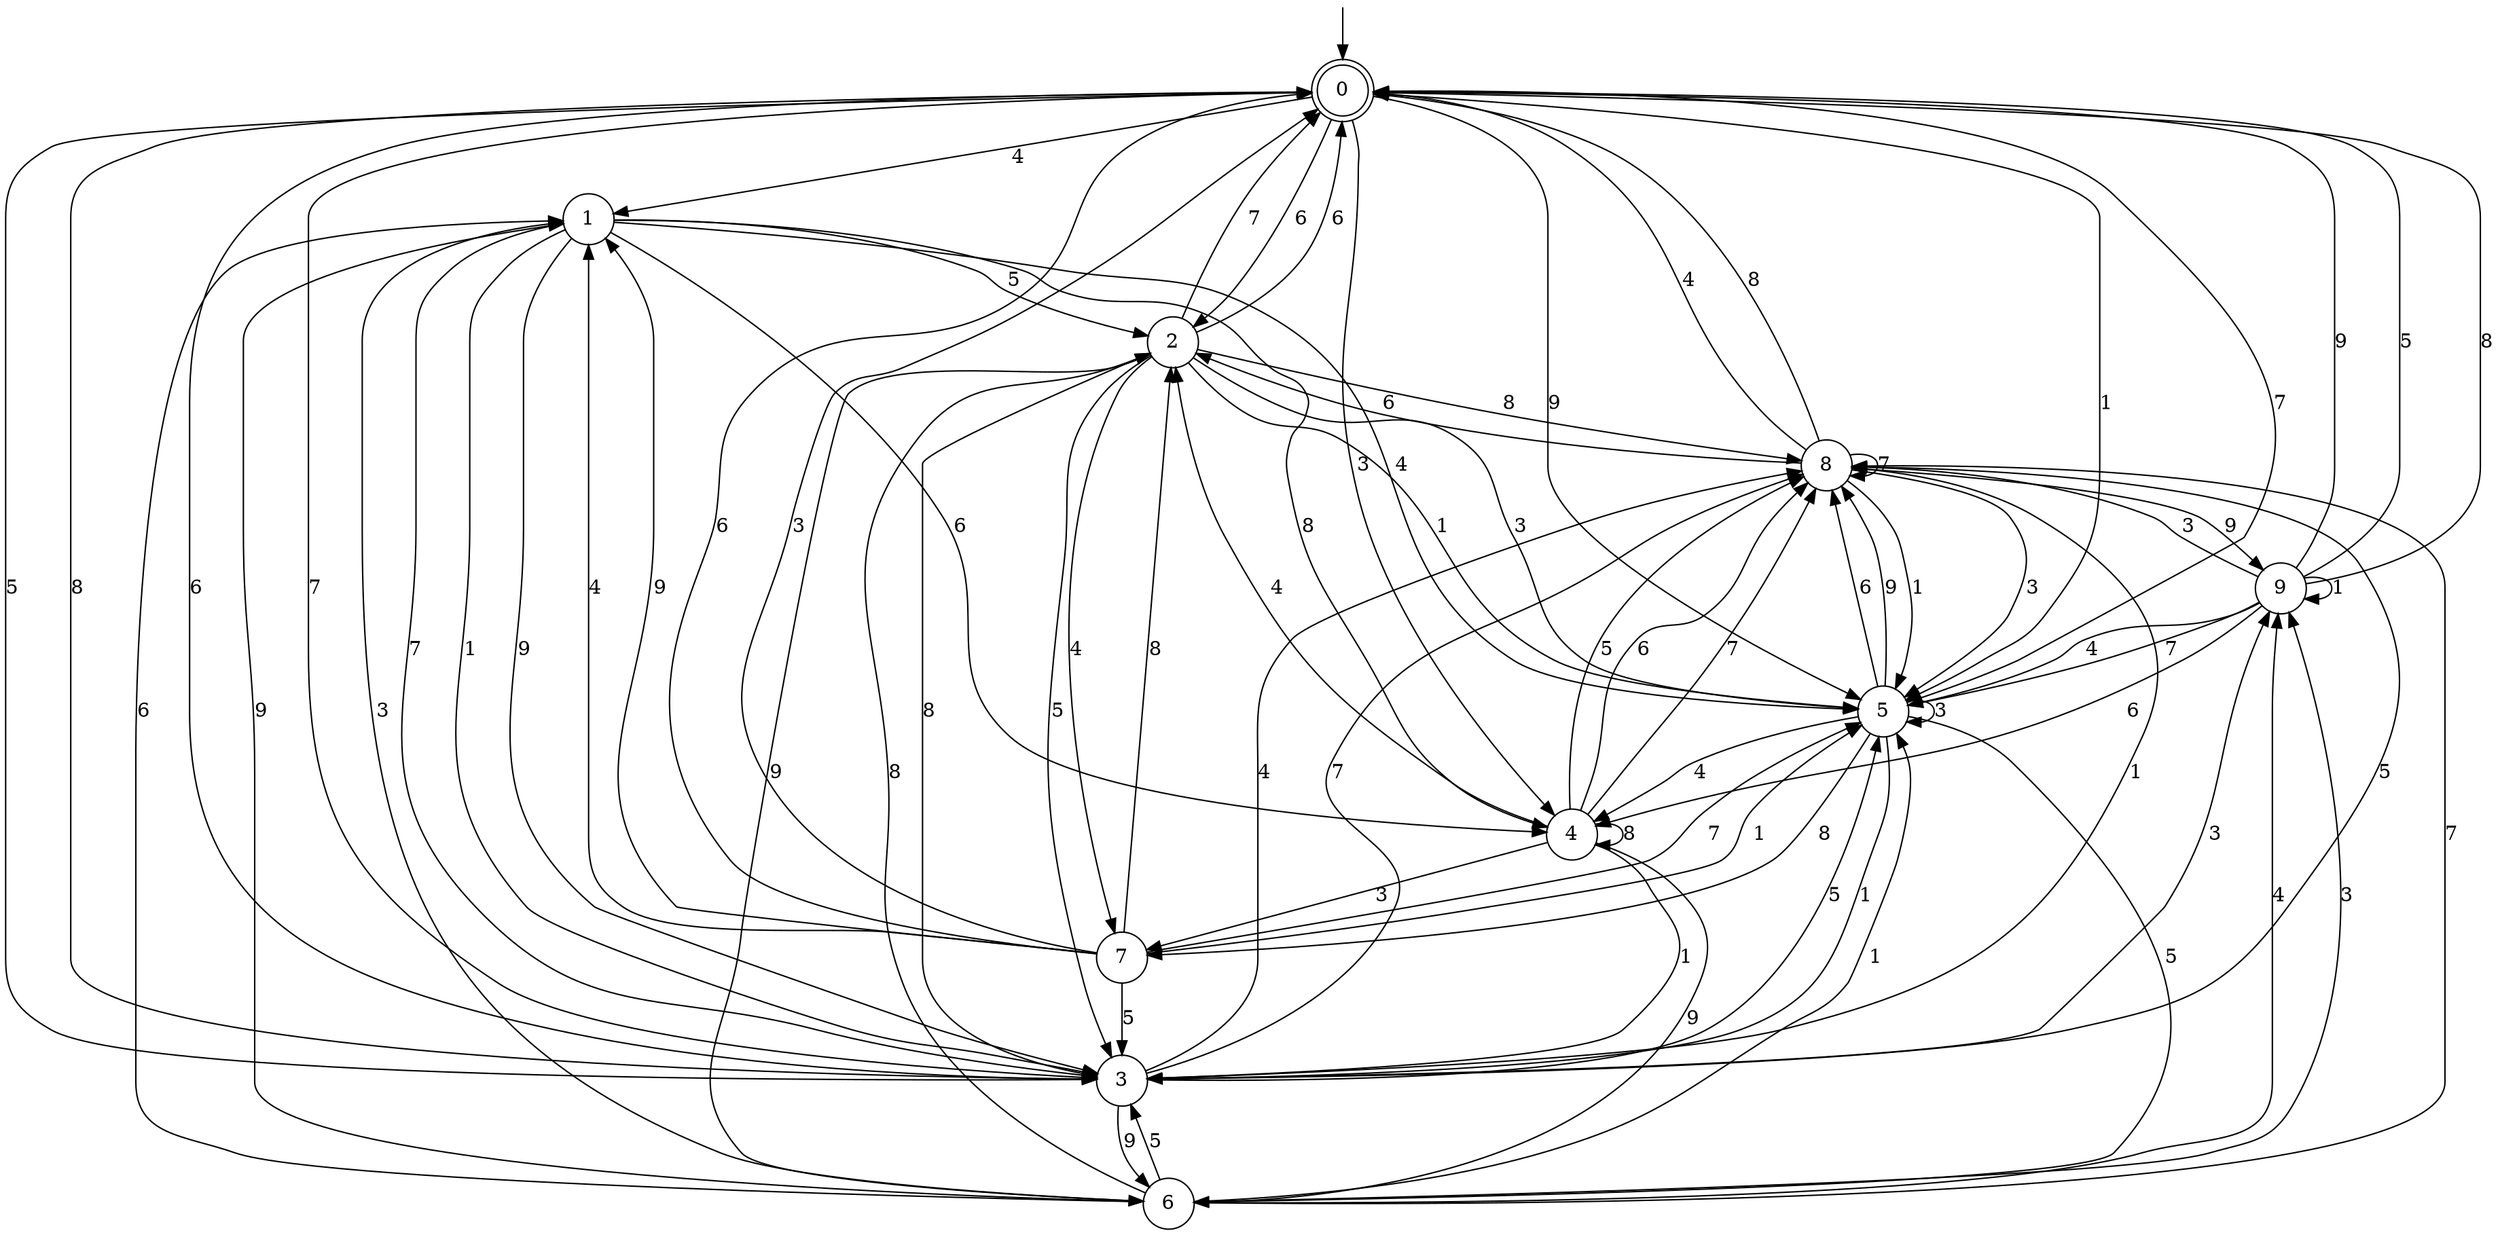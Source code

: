 digraph g {

	s0 [shape="doublecircle" label="0"];
	s1 [shape="circle" label="1"];
	s2 [shape="circle" label="2"];
	s3 [shape="circle" label="3"];
	s4 [shape="circle" label="4"];
	s5 [shape="circle" label="5"];
	s6 [shape="circle" label="6"];
	s7 [shape="circle" label="7"];
	s8 [shape="circle" label="8"];
	s9 [shape="circle" label="9"];
	s0 -> s1 [label="4"];
	s0 -> s2 [label="6"];
	s0 -> s3 [label="7"];
	s0 -> s3 [label="5"];
	s0 -> s4 [label="3"];
	s0 -> s5 [label="1"];
	s0 -> s3 [label="8"];
	s0 -> s5 [label="9"];
	s1 -> s5 [label="4"];
	s1 -> s4 [label="6"];
	s1 -> s3 [label="7"];
	s1 -> s2 [label="5"];
	s1 -> s6 [label="3"];
	s1 -> s3 [label="1"];
	s1 -> s4 [label="8"];
	s1 -> s3 [label="9"];
	s2 -> s7 [label="4"];
	s2 -> s0 [label="6"];
	s2 -> s0 [label="7"];
	s2 -> s3 [label="5"];
	s2 -> s5 [label="3"];
	s2 -> s5 [label="1"];
	s2 -> s8 [label="8"];
	s2 -> s6 [label="9"];
	s3 -> s8 [label="4"];
	s3 -> s0 [label="6"];
	s3 -> s8 [label="7"];
	s3 -> s5 [label="5"];
	s3 -> s9 [label="3"];
	s3 -> s8 [label="1"];
	s3 -> s2 [label="8"];
	s3 -> s6 [label="9"];
	s4 -> s2 [label="4"];
	s4 -> s8 [label="6"];
	s4 -> s8 [label="7"];
	s4 -> s8 [label="5"];
	s4 -> s7 [label="3"];
	s4 -> s3 [label="1"];
	s4 -> s4 [label="8"];
	s4 -> s6 [label="9"];
	s5 -> s4 [label="4"];
	s5 -> s8 [label="6"];
	s5 -> s0 [label="7"];
	s5 -> s6 [label="5"];
	s5 -> s5 [label="3"];
	s5 -> s3 [label="1"];
	s5 -> s7 [label="8"];
	s5 -> s8 [label="9"];
	s6 -> s9 [label="4"];
	s6 -> s1 [label="6"];
	s6 -> s8 [label="7"];
	s6 -> s3 [label="5"];
	s6 -> s9 [label="3"];
	s6 -> s5 [label="1"];
	s6 -> s2 [label="8"];
	s6 -> s1 [label="9"];
	s7 -> s1 [label="4"];
	s7 -> s0 [label="6"];
	s7 -> s5 [label="7"];
	s7 -> s3 [label="5"];
	s7 -> s0 [label="3"];
	s7 -> s5 [label="1"];
	s7 -> s2 [label="8"];
	s7 -> s1 [label="9"];
	s8 -> s0 [label="4"];
	s8 -> s2 [label="6"];
	s8 -> s8 [label="7"];
	s8 -> s3 [label="5"];
	s8 -> s5 [label="3"];
	s8 -> s5 [label="1"];
	s8 -> s0 [label="8"];
	s8 -> s9 [label="9"];
	s9 -> s5 [label="4"];
	s9 -> s4 [label="6"];
	s9 -> s5 [label="7"];
	s9 -> s0 [label="5"];
	s9 -> s8 [label="3"];
	s9 -> s9 [label="1"];
	s9 -> s0 [label="8"];
	s9 -> s0 [label="9"];

__start0 [label="" shape="none" width="0" height="0"];
__start0 -> s0;

}
